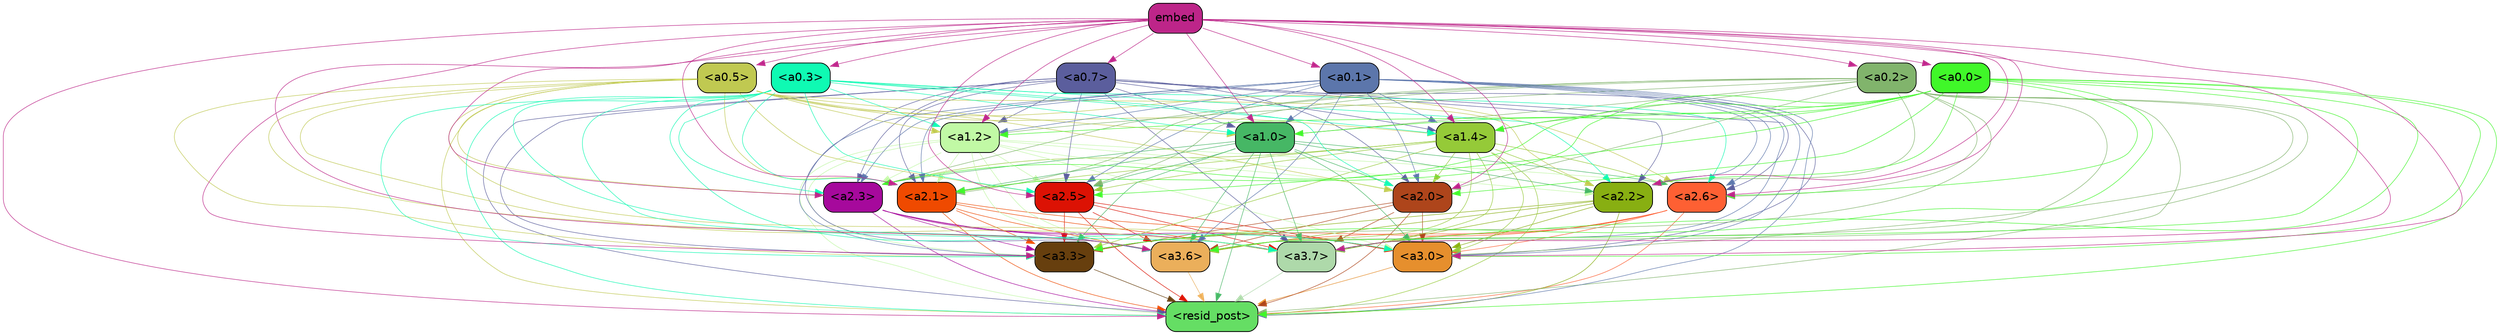 strict digraph "" {
	graph [bgcolor=transparent,
		layout=dot,
		overlap=false,
		splines=true
	];
	"<a3.7>"	[color=black,
		fillcolor="#aed9aa",
		fontname=Helvetica,
		shape=box,
		style="filled, rounded"];
	"<resid_post>"	[color=black,
		fillcolor="#65de64",
		fontname=Helvetica,
		shape=box,
		style="filled, rounded"];
	"<a3.7>" -> "<resid_post>"	[color="#aed9aa",
		penwidth=0.6];
	"<a3.6>"	[color=black,
		fillcolor="#ebaf5b",
		fontname=Helvetica,
		shape=box,
		style="filled, rounded"];
	"<a3.6>" -> "<resid_post>"	[color="#ebaf5b",
		penwidth=0.6];
	"<a3.3>"	[color=black,
		fillcolor="#673f0e",
		fontname=Helvetica,
		shape=box,
		style="filled, rounded"];
	"<a3.3>" -> "<resid_post>"	[color="#673f0e",
		penwidth=0.6];
	"<a3.0>"	[color=black,
		fillcolor="#e68f2d",
		fontname=Helvetica,
		shape=box,
		style="filled, rounded"];
	"<a3.0>" -> "<resid_post>"	[color="#e68f2d",
		penwidth=0.6];
	"<a2.6>"	[color=black,
		fillcolor="#fe6033",
		fontname=Helvetica,
		shape=box,
		style="filled, rounded"];
	"<a2.6>" -> "<a3.7>"	[color="#fe6033",
		penwidth=0.6];
	"<a2.6>" -> "<resid_post>"	[color="#fe6033",
		penwidth=0.6];
	"<a2.6>" -> "<a3.6>"	[color="#fe6033",
		penwidth=0.6];
	"<a2.6>" -> "<a3.3>"	[color="#fe6033",
		penwidth=0.6];
	"<a2.6>" -> "<a3.0>"	[color="#fe6033",
		penwidth=0.6];
	"<a2.5>"	[color=black,
		fillcolor="#dc1204",
		fontname=Helvetica,
		shape=box,
		style="filled, rounded"];
	"<a2.5>" -> "<a3.7>"	[color="#dc1204",
		penwidth=0.6];
	"<a2.5>" -> "<resid_post>"	[color="#dc1204",
		penwidth=0.6];
	"<a2.5>" -> "<a3.6>"	[color="#dc1204",
		penwidth=0.6];
	"<a2.5>" -> "<a3.3>"	[color="#dc1204",
		penwidth=0.6];
	"<a2.5>" -> "<a3.0>"	[color="#dc1204",
		penwidth=0.6];
	"<a2.3>"	[color=black,
		fillcolor="#a6099c",
		fontname=Helvetica,
		shape=box,
		style="filled, rounded"];
	"<a2.3>" -> "<a3.7>"	[color="#a6099c",
		penwidth=0.6];
	"<a2.3>" -> "<resid_post>"	[color="#a6099c",
		penwidth=0.6];
	"<a2.3>" -> "<a3.6>"	[color="#a6099c",
		penwidth=0.6];
	"<a2.3>" -> "<a3.3>"	[color="#a6099c",
		penwidth=0.6];
	"<a2.3>" -> "<a3.0>"	[color="#a6099c",
		penwidth=0.6];
	"<a2.2>"	[color=black,
		fillcolor="#88af12",
		fontname=Helvetica,
		shape=box,
		style="filled, rounded"];
	"<a2.2>" -> "<a3.7>"	[color="#88af12",
		penwidth=0.6];
	"<a2.2>" -> "<resid_post>"	[color="#88af12",
		penwidth=0.6];
	"<a2.2>" -> "<a3.6>"	[color="#88af12",
		penwidth=0.6];
	"<a2.2>" -> "<a3.3>"	[color="#88af12",
		penwidth=0.6];
	"<a2.2>" -> "<a3.0>"	[color="#88af12",
		penwidth=0.6];
	"<a2.1>"	[color=black,
		fillcolor="#ef4a00",
		fontname=Helvetica,
		shape=box,
		style="filled, rounded"];
	"<a2.1>" -> "<a3.7>"	[color="#ef4a00",
		penwidth=0.6];
	"<a2.1>" -> "<resid_post>"	[color="#ef4a00",
		penwidth=0.6];
	"<a2.1>" -> "<a3.6>"	[color="#ef4a00",
		penwidth=0.6];
	"<a2.1>" -> "<a3.3>"	[color="#ef4a00",
		penwidth=0.6];
	"<a2.1>" -> "<a3.0>"	[color="#ef4a00",
		penwidth=0.6];
	"<a2.0>"	[color=black,
		fillcolor="#ae451b",
		fontname=Helvetica,
		shape=box,
		style="filled, rounded"];
	"<a2.0>" -> "<a3.7>"	[color="#ae451b",
		penwidth=0.6];
	"<a2.0>" -> "<resid_post>"	[color="#ae451b",
		penwidth=0.6];
	"<a2.0>" -> "<a3.6>"	[color="#ae451b",
		penwidth=0.6];
	"<a2.0>" -> "<a3.3>"	[color="#ae451b",
		penwidth=0.6];
	"<a2.0>" -> "<a3.0>"	[color="#ae451b",
		penwidth=0.6];
	"<a1.4>"	[color=black,
		fillcolor="#95ca38",
		fontname=Helvetica,
		shape=box,
		style="filled, rounded"];
	"<a1.4>" -> "<a3.7>"	[color="#95ca38",
		penwidth=0.6];
	"<a1.4>" -> "<resid_post>"	[color="#95ca38",
		penwidth=0.6];
	"<a1.4>" -> "<a3.6>"	[color="#95ca38",
		penwidth=0.6];
	"<a1.4>" -> "<a3.3>"	[color="#95ca38",
		penwidth=0.6];
	"<a1.4>" -> "<a3.0>"	[color="#95ca38",
		penwidth=0.6];
	"<a1.4>" -> "<a2.6>"	[color="#95ca38",
		penwidth=0.6];
	"<a1.4>" -> "<a2.5>"	[color="#95ca38",
		penwidth=0.6];
	"<a1.4>" -> "<a2.3>"	[color="#95ca38",
		penwidth=0.6];
	"<a1.4>" -> "<a2.2>"	[color="#95ca38",
		penwidth=0.6];
	"<a1.4>" -> "<a2.1>"	[color="#95ca38",
		penwidth=0.6];
	"<a1.4>" -> "<a2.0>"	[color="#95ca38",
		penwidth=0.6];
	"<a1.2>"	[color=black,
		fillcolor="#c1f9a5",
		fontname=Helvetica,
		shape=box,
		style="filled, rounded"];
	"<a1.2>" -> "<a3.7>"	[color="#c1f9a5",
		penwidth=0.6];
	"<a1.2>" -> "<resid_post>"	[color="#c1f9a5",
		penwidth=0.6];
	"<a1.2>" -> "<a3.6>"	[color="#c1f9a5",
		penwidth=0.6];
	"<a1.2>" -> "<a3.3>"	[color="#c1f9a5",
		penwidth=0.6];
	"<a1.2>" -> "<a3.0>"	[color="#c1f9a5",
		penwidth=0.6];
	"<a1.2>" -> "<a2.6>"	[color="#c1f9a5",
		penwidth=0.6];
	"<a1.2>" -> "<a2.5>"	[color="#c1f9a5",
		penwidth=0.6];
	"<a1.2>" -> "<a2.3>"	[color="#c1f9a5",
		penwidth=0.6];
	"<a1.2>" -> "<a2.2>"	[color="#c1f9a5",
		penwidth=0.6];
	"<a1.2>" -> "<a2.1>"	[color="#c1f9a5",
		penwidth=0.6];
	"<a1.2>" -> "<a2.0>"	[color="#c1f9a5",
		penwidth=0.6];
	"<a1.0>"	[color=black,
		fillcolor="#46b765",
		fontname=Helvetica,
		shape=box,
		style="filled, rounded"];
	"<a1.0>" -> "<a3.7>"	[color="#46b765",
		penwidth=0.6];
	"<a1.0>" -> "<resid_post>"	[color="#46b765",
		penwidth=0.6];
	"<a1.0>" -> "<a3.6>"	[color="#46b765",
		penwidth=0.6];
	"<a1.0>" -> "<a3.3>"	[color="#46b765",
		penwidth=0.6];
	"<a1.0>" -> "<a3.0>"	[color="#46b765",
		penwidth=0.6];
	"<a1.0>" -> "<a2.6>"	[color="#46b765",
		penwidth=0.6];
	"<a1.0>" -> "<a2.5>"	[color="#46b765",
		penwidth=0.6];
	"<a1.0>" -> "<a2.3>"	[color="#46b765",
		penwidth=0.6];
	"<a1.0>" -> "<a2.2>"	[color="#46b765",
		penwidth=0.6];
	"<a1.0>" -> "<a2.1>"	[color="#46b765",
		penwidth=0.6];
	"<a1.0>" -> "<a2.0>"	[color="#46b765",
		penwidth=0.6];
	"<a0.7>"	[color=black,
		fillcolor="#5b5e9d",
		fontname=Helvetica,
		shape=box,
		style="filled, rounded"];
	"<a0.7>" -> "<a3.7>"	[color="#5b5e9d",
		penwidth=0.6];
	"<a0.7>" -> "<resid_post>"	[color="#5b5e9d",
		penwidth=0.6];
	"<a0.7>" -> "<a3.6>"	[color="#5b5e9d",
		penwidth=0.6];
	"<a0.7>" -> "<a3.3>"	[color="#5b5e9d",
		penwidth=0.6];
	"<a0.7>" -> "<a3.0>"	[color="#5b5e9d",
		penwidth=0.6];
	"<a0.7>" -> "<a2.6>"	[color="#5b5e9d",
		penwidth=0.6];
	"<a0.7>" -> "<a2.5>"	[color="#5b5e9d",
		penwidth=0.6];
	"<a0.7>" -> "<a2.3>"	[color="#5b5e9d",
		penwidth=0.6];
	"<a0.7>" -> "<a2.2>"	[color="#5b5e9d",
		penwidth=0.6];
	"<a0.7>" -> "<a2.1>"	[color="#5b5e9d",
		penwidth=0.6];
	"<a0.7>" -> "<a2.0>"	[color="#5b5e9d",
		penwidth=0.6];
	"<a0.7>" -> "<a1.4>"	[color="#5b5e9d",
		penwidth=0.6];
	"<a0.7>" -> "<a1.2>"	[color="#5b5e9d",
		penwidth=0.6];
	"<a0.7>" -> "<a1.0>"	[color="#5b5e9d",
		penwidth=0.6];
	"<a0.5>"	[color=black,
		fillcolor="#c0c951",
		fontname=Helvetica,
		shape=box,
		style="filled, rounded"];
	"<a0.5>" -> "<a3.7>"	[color="#c0c951",
		penwidth=0.6];
	"<a0.5>" -> "<resid_post>"	[color="#c0c951",
		penwidth=0.6];
	"<a0.5>" -> "<a3.6>"	[color="#c0c951",
		penwidth=0.6];
	"<a0.5>" -> "<a3.3>"	[color="#c0c951",
		penwidth=0.6];
	"<a0.5>" -> "<a3.0>"	[color="#c0c951",
		penwidth=0.6];
	"<a0.5>" -> "<a2.6>"	[color="#c0c951",
		penwidth=0.6];
	"<a0.5>" -> "<a2.5>"	[color="#c0c951",
		penwidth=0.6];
	"<a0.5>" -> "<a2.3>"	[color="#c0c951",
		penwidth=0.6];
	"<a0.5>" -> "<a2.2>"	[color="#c0c951",
		penwidth=0.6];
	"<a0.5>" -> "<a2.1>"	[color="#c0c951",
		penwidth=0.6];
	"<a0.5>" -> "<a2.0>"	[color="#c0c951",
		penwidth=0.6];
	"<a0.5>" -> "<a1.4>"	[color="#c0c951",
		penwidth=0.6];
	"<a0.5>" -> "<a1.2>"	[color="#c0c951",
		penwidth=0.6];
	"<a0.5>" -> "<a1.0>"	[color="#c0c951",
		penwidth=0.6];
	"<a0.3>"	[color=black,
		fillcolor="#0ffab3",
		fontname=Helvetica,
		shape=box,
		style="filled, rounded"];
	"<a0.3>" -> "<a3.7>"	[color="#0ffab3",
		penwidth=0.6];
	"<a0.3>" -> "<resid_post>"	[color="#0ffab3",
		penwidth=0.6];
	"<a0.3>" -> "<a3.6>"	[color="#0ffab3",
		penwidth=0.6];
	"<a0.3>" -> "<a3.3>"	[color="#0ffab3",
		penwidth=0.6];
	"<a0.3>" -> "<a3.0>"	[color="#0ffab3",
		penwidth=0.6];
	"<a0.3>" -> "<a2.6>"	[color="#0ffab3",
		penwidth=0.6];
	"<a0.3>" -> "<a2.5>"	[color="#0ffab3",
		penwidth=0.6];
	"<a0.3>" -> "<a2.3>"	[color="#0ffab3",
		penwidth=0.6];
	"<a0.3>" -> "<a2.2>"	[color="#0ffab3",
		penwidth=0.6];
	"<a0.3>" -> "<a2.1>"	[color="#0ffab3",
		penwidth=0.6];
	"<a0.3>" -> "<a2.0>"	[color="#0ffab3",
		penwidth=0.6];
	"<a0.3>" -> "<a1.4>"	[color="#0ffab3",
		penwidth=0.6];
	"<a0.3>" -> "<a1.2>"	[color="#0ffab3",
		penwidth=0.6];
	"<a0.3>" -> "<a1.0>"	[color="#0ffab3",
		penwidth=0.6];
	"<a0.2>"	[color=black,
		fillcolor="#81b46c",
		fontname=Helvetica,
		shape=box,
		style="filled, rounded"];
	"<a0.2>" -> "<a3.7>"	[color="#81b46c",
		penwidth=0.6];
	"<a0.2>" -> "<resid_post>"	[color="#81b46c",
		penwidth=0.6];
	"<a0.2>" -> "<a3.6>"	[color="#81b46c",
		penwidth=0.6];
	"<a0.2>" -> "<a3.3>"	[color="#81b46c",
		penwidth=0.6];
	"<a0.2>" -> "<a3.0>"	[color="#81b46c",
		penwidth=0.6];
	"<a0.2>" -> "<a2.6>"	[color="#81b46c",
		penwidth=0.6];
	"<a0.2>" -> "<a2.5>"	[color="#81b46c",
		penwidth=0.6];
	"<a0.2>" -> "<a2.3>"	[color="#81b46c",
		penwidth=0.6];
	"<a0.2>" -> "<a2.2>"	[color="#81b46c",
		penwidth=0.6];
	"<a0.2>" -> "<a2.1>"	[color="#81b46c",
		penwidth=0.6];
	"<a0.2>" -> "<a2.0>"	[color="#81b46c",
		penwidth=0.6];
	"<a0.2>" -> "<a1.4>"	[color="#81b46c",
		penwidth=0.6];
	"<a0.2>" -> "<a1.2>"	[color="#81b46c",
		penwidth=0.6];
	"<a0.2>" -> "<a1.0>"	[color="#81b46c",
		penwidth=0.6];
	"<a0.1>"	[color=black,
		fillcolor="#5c76ab",
		fontname=Helvetica,
		shape=box,
		style="filled, rounded"];
	"<a0.1>" -> "<a3.7>"	[color="#5c76ab",
		penwidth=0.6];
	"<a0.1>" -> "<resid_post>"	[color="#5c76ab",
		penwidth=0.6];
	"<a0.1>" -> "<a3.6>"	[color="#5c76ab",
		penwidth=0.6];
	"<a0.1>" -> "<a3.3>"	[color="#5c76ab",
		penwidth=0.6];
	"<a0.1>" -> "<a3.0>"	[color="#5c76ab",
		penwidth=0.6];
	"<a0.1>" -> "<a2.6>"	[color="#5c76ab",
		penwidth=0.6];
	"<a0.1>" -> "<a2.5>"	[color="#5c76ab",
		penwidth=0.6];
	"<a0.1>" -> "<a2.3>"	[color="#5c76ab",
		penwidth=0.6];
	"<a0.1>" -> "<a2.2>"	[color="#5c76ab",
		penwidth=0.6];
	"<a0.1>" -> "<a2.1>"	[color="#5c76ab",
		penwidth=0.6];
	"<a0.1>" -> "<a2.0>"	[color="#5c76ab",
		penwidth=0.6];
	"<a0.1>" -> "<a1.4>"	[color="#5c76ab",
		penwidth=0.6];
	"<a0.1>" -> "<a1.2>"	[color="#5c76ab",
		penwidth=0.6];
	"<a0.1>" -> "<a1.0>"	[color="#5c76ab",
		penwidth=0.6];
	"<a0.0>"	[color=black,
		fillcolor="#40f729",
		fontname=Helvetica,
		shape=box,
		style="filled, rounded"];
	"<a0.0>" -> "<a3.7>"	[color="#40f729",
		penwidth=0.6];
	"<a0.0>" -> "<resid_post>"	[color="#40f729",
		penwidth=0.6];
	"<a0.0>" -> "<a3.6>"	[color="#40f729",
		penwidth=0.6];
	"<a0.0>" -> "<a3.3>"	[color="#40f729",
		penwidth=0.6];
	"<a0.0>" -> "<a3.0>"	[color="#40f729",
		penwidth=0.6];
	"<a0.0>" -> "<a2.6>"	[color="#40f729",
		penwidth=0.6];
	"<a0.0>" -> "<a2.5>"	[color="#40f729",
		penwidth=0.6];
	"<a0.0>" -> "<a2.3>"	[color="#40f729",
		penwidth=0.6];
	"<a0.0>" -> "<a2.2>"	[color="#40f729",
		penwidth=0.6];
	"<a0.0>" -> "<a2.1>"	[color="#40f729",
		penwidth=0.6];
	"<a0.0>" -> "<a2.0>"	[color="#40f729",
		penwidth=0.6];
	"<a0.0>" -> "<a1.4>"	[color="#40f729",
		penwidth=0.6];
	"<a0.0>" -> "<a1.2>"	[color="#40f729",
		penwidth=0.6];
	"<a0.0>" -> "<a1.0>"	[color="#40f729",
		penwidth=0.6];
	embed	[color=black,
		fillcolor="#bd2589",
		fontname=Helvetica,
		shape=box,
		style="filled, rounded"];
	embed -> "<a3.7>"	[color="#bd2589",
		penwidth=0.6];
	embed -> "<resid_post>"	[color="#bd2589",
		penwidth=0.6];
	embed -> "<a3.6>"	[color="#bd2589",
		penwidth=0.6];
	embed -> "<a3.3>"	[color="#bd2589",
		penwidth=0.6];
	embed -> "<a3.0>"	[color="#bd2589",
		penwidth=0.6];
	embed -> "<a2.6>"	[color="#bd2589",
		penwidth=0.6];
	embed -> "<a2.5>"	[color="#bd2589",
		penwidth=0.6];
	embed -> "<a2.3>"	[color="#bd2589",
		penwidth=0.6];
	embed -> "<a2.2>"	[color="#bd2589",
		penwidth=0.6];
	embed -> "<a2.1>"	[color="#bd2589",
		penwidth=0.6];
	embed -> "<a2.0>"	[color="#bd2589",
		penwidth=0.6];
	embed -> "<a1.4>"	[color="#bd2589",
		penwidth=0.6];
	embed -> "<a1.2>"	[color="#bd2589",
		penwidth=0.6];
	embed -> "<a1.0>"	[color="#bd2589",
		penwidth=0.6];
	embed -> "<a0.7>"	[color="#bd2589",
		penwidth=0.6];
	embed -> "<a0.5>"	[color="#bd2589",
		penwidth=0.6];
	embed -> "<a0.3>"	[color="#bd2589",
		penwidth=0.6];
	embed -> "<a0.2>"	[color="#bd2589",
		penwidth=0.6];
	embed -> "<a0.1>"	[color="#bd2589",
		penwidth=0.6];
	embed -> "<a0.0>"	[color="#bd2589",
		penwidth=0.6];
}
